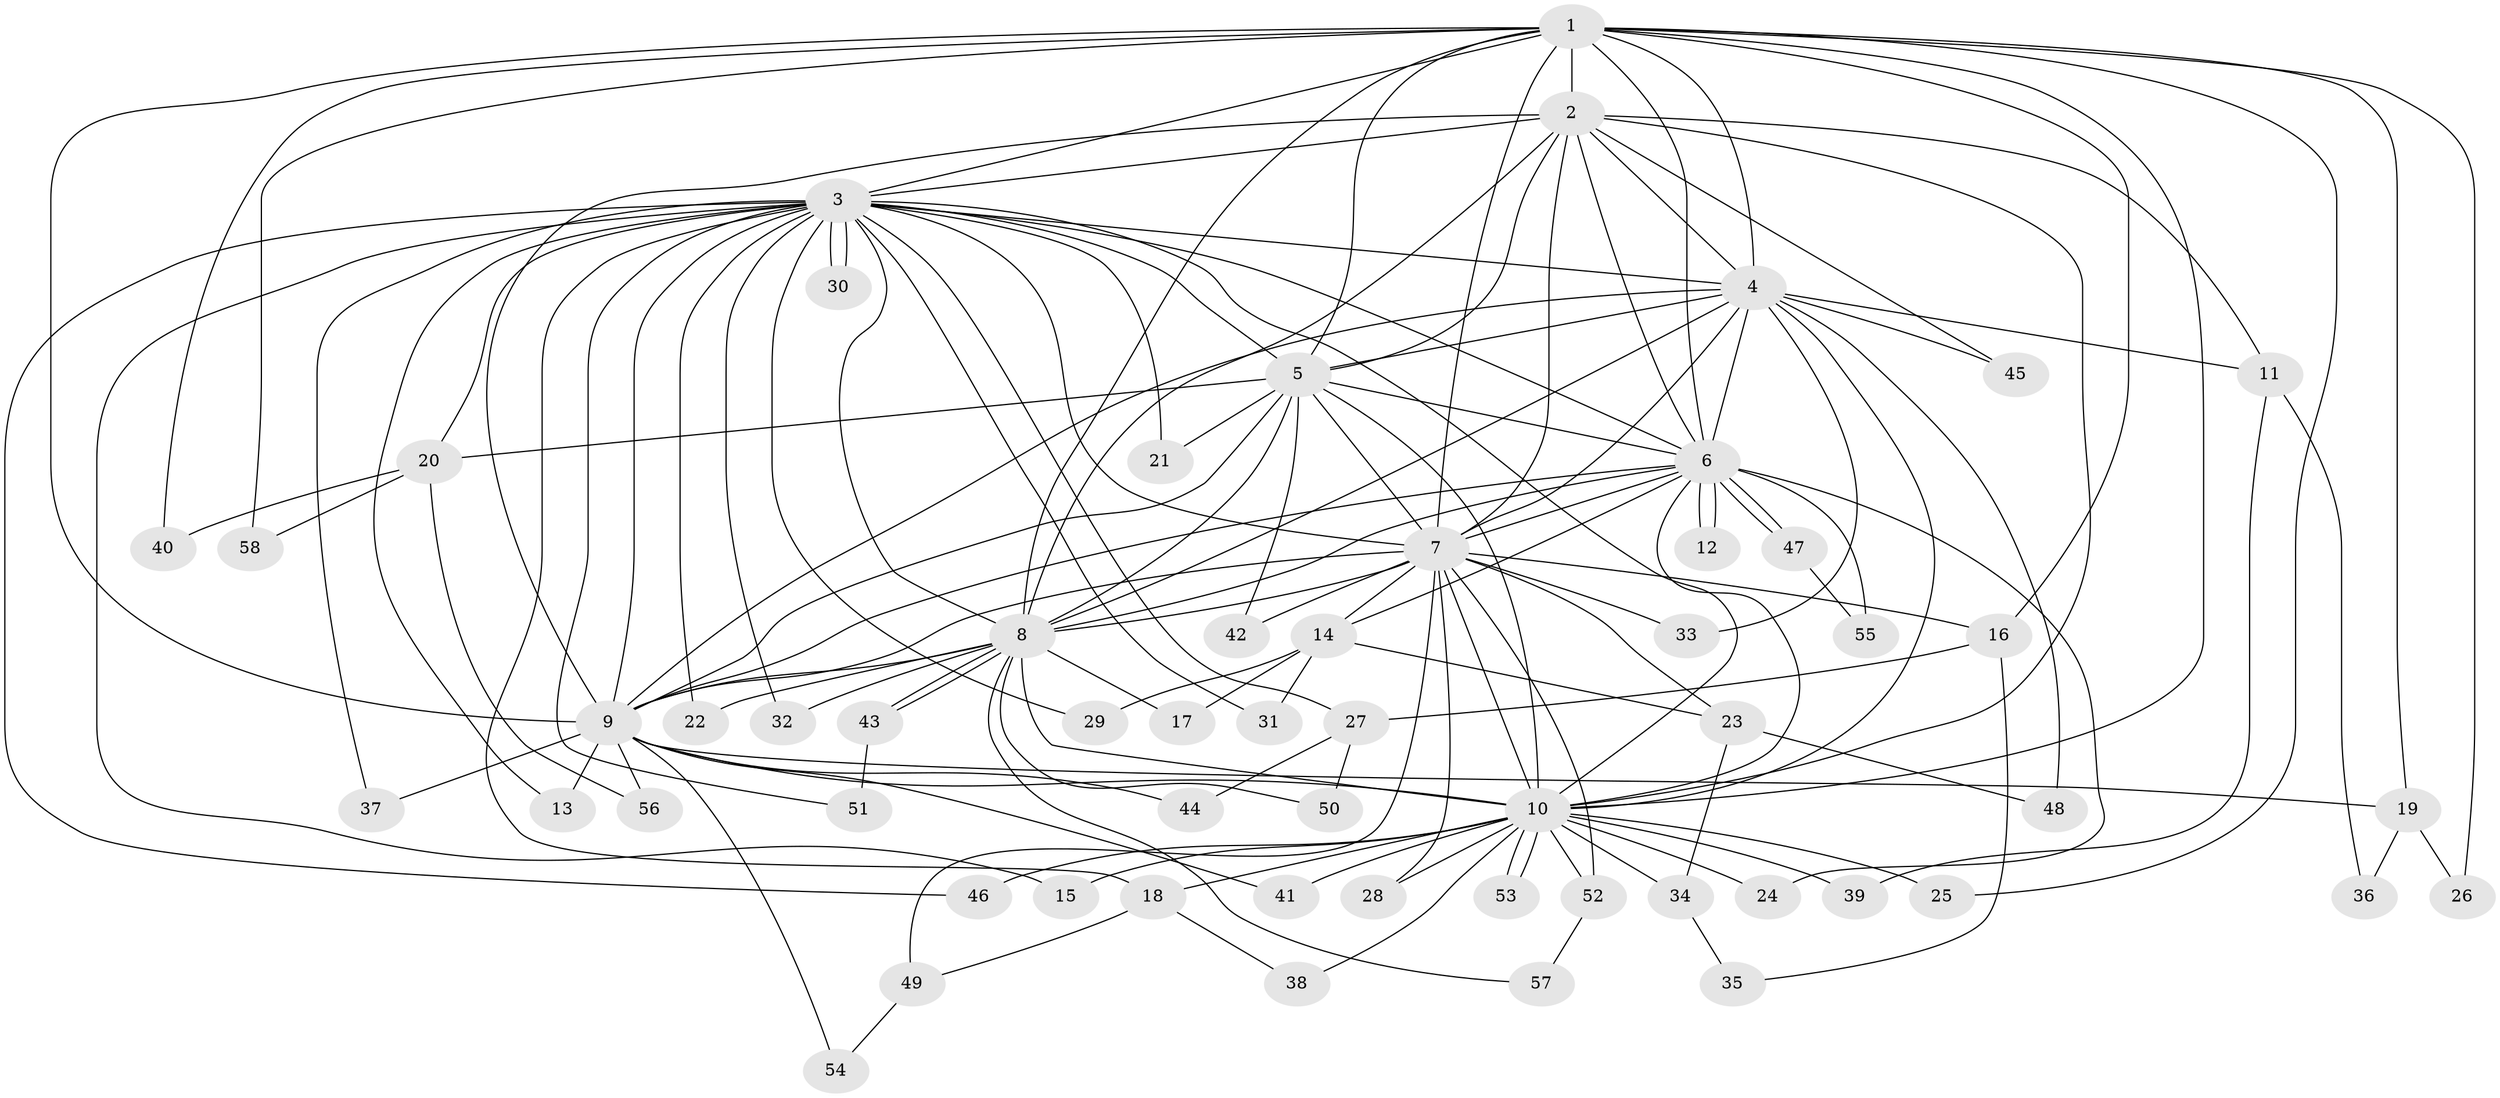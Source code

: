 // Generated by graph-tools (version 1.1) at 2025/14/03/09/25 04:14:10]
// undirected, 58 vertices, 141 edges
graph export_dot {
graph [start="1"]
  node [color=gray90,style=filled];
  1;
  2;
  3;
  4;
  5;
  6;
  7;
  8;
  9;
  10;
  11;
  12;
  13;
  14;
  15;
  16;
  17;
  18;
  19;
  20;
  21;
  22;
  23;
  24;
  25;
  26;
  27;
  28;
  29;
  30;
  31;
  32;
  33;
  34;
  35;
  36;
  37;
  38;
  39;
  40;
  41;
  42;
  43;
  44;
  45;
  46;
  47;
  48;
  49;
  50;
  51;
  52;
  53;
  54;
  55;
  56;
  57;
  58;
  1 -- 2;
  1 -- 3;
  1 -- 4;
  1 -- 5;
  1 -- 6;
  1 -- 7;
  1 -- 8;
  1 -- 9;
  1 -- 10;
  1 -- 16;
  1 -- 19;
  1 -- 25;
  1 -- 26;
  1 -- 40;
  1 -- 58;
  2 -- 3;
  2 -- 4;
  2 -- 5;
  2 -- 6;
  2 -- 7;
  2 -- 8;
  2 -- 9;
  2 -- 10;
  2 -- 11;
  2 -- 45;
  3 -- 4;
  3 -- 5;
  3 -- 6;
  3 -- 7;
  3 -- 8;
  3 -- 9;
  3 -- 10;
  3 -- 13;
  3 -- 15;
  3 -- 18;
  3 -- 20;
  3 -- 21;
  3 -- 22;
  3 -- 27;
  3 -- 29;
  3 -- 30;
  3 -- 30;
  3 -- 31;
  3 -- 32;
  3 -- 37;
  3 -- 46;
  3 -- 51;
  4 -- 5;
  4 -- 6;
  4 -- 7;
  4 -- 8;
  4 -- 9;
  4 -- 10;
  4 -- 11;
  4 -- 33;
  4 -- 45;
  4 -- 48;
  5 -- 6;
  5 -- 7;
  5 -- 8;
  5 -- 9;
  5 -- 10;
  5 -- 20;
  5 -- 21;
  5 -- 42;
  6 -- 7;
  6 -- 8;
  6 -- 9;
  6 -- 10;
  6 -- 12;
  6 -- 12;
  6 -- 14;
  6 -- 24;
  6 -- 47;
  6 -- 47;
  6 -- 55;
  7 -- 8;
  7 -- 9;
  7 -- 10;
  7 -- 14;
  7 -- 16;
  7 -- 23;
  7 -- 28;
  7 -- 33;
  7 -- 42;
  7 -- 49;
  7 -- 52;
  8 -- 9;
  8 -- 10;
  8 -- 17;
  8 -- 22;
  8 -- 32;
  8 -- 43;
  8 -- 43;
  8 -- 50;
  8 -- 57;
  9 -- 10;
  9 -- 13;
  9 -- 19;
  9 -- 37;
  9 -- 41;
  9 -- 44;
  9 -- 54;
  9 -- 56;
  10 -- 15;
  10 -- 18;
  10 -- 24;
  10 -- 25;
  10 -- 28;
  10 -- 34;
  10 -- 38;
  10 -- 39;
  10 -- 41;
  10 -- 46;
  10 -- 52;
  10 -- 53;
  10 -- 53;
  11 -- 36;
  11 -- 39;
  14 -- 17;
  14 -- 23;
  14 -- 29;
  14 -- 31;
  16 -- 27;
  16 -- 35;
  18 -- 38;
  18 -- 49;
  19 -- 26;
  19 -- 36;
  20 -- 40;
  20 -- 56;
  20 -- 58;
  23 -- 34;
  23 -- 48;
  27 -- 44;
  27 -- 50;
  34 -- 35;
  43 -- 51;
  47 -- 55;
  49 -- 54;
  52 -- 57;
}
